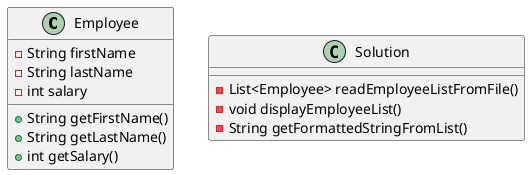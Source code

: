 @startuml
'https://plantuml.com/class-diagram

class Employee {
    -String firstName
    -String lastName
    -int salary

    +String getFirstName()
    +String getLastName()
    +int getSalary()
}

class Solution {
    -List<Employee> readEmployeeListFromFile()
    -void displayEmployeeList()
    -String getFormattedStringFromList()
}

@enduml